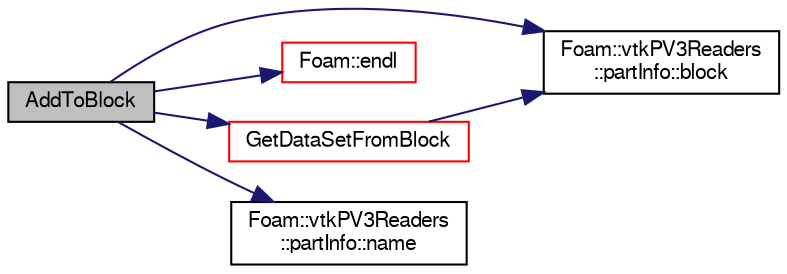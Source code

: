 digraph "AddToBlock"
{
  bgcolor="transparent";
  edge [fontname="FreeSans",fontsize="10",labelfontname="FreeSans",labelfontsize="10"];
  node [fontname="FreeSans",fontsize="10",shape=record];
  rankdir="LR";
  Node2 [label="AddToBlock",height=0.2,width=0.4,color="black", fillcolor="grey75", style="filled", fontcolor="black"];
  Node2 -> Node3 [color="midnightblue",fontsize="10",style="solid",fontname="FreeSans"];
  Node3 [label="Foam::vtkPV3Readers\l::partInfo::block",height=0.2,width=0.4,color="black",URL="$a31754.html#a08ebdd462579b605c38acc499036cc1e",tooltip="Return the block holding these datasets. "];
  Node2 -> Node4 [color="midnightblue",fontsize="10",style="solid",fontname="FreeSans"];
  Node4 [label="Foam::endl",height=0.2,width=0.4,color="red",URL="$a21124.html#a2db8fe02a0d3909e9351bb4275b23ce4",tooltip="Add newline and flush stream. "];
  Node2 -> Node6 [color="midnightblue",fontsize="10",style="solid",fontname="FreeSans"];
  Node6 [label="GetDataSetFromBlock",height=0.2,width=0.4,color="red",URL="$a21198.html#a92ccdd864d49d9305bfc04fb6546855f",tooltip="Convenience method use to convert the readers from VTK 5. "];
  Node6 -> Node3 [color="midnightblue",fontsize="10",style="solid",fontname="FreeSans"];
  Node2 -> Node10 [color="midnightblue",fontsize="10",style="solid",fontname="FreeSans"];
  Node10 [label="Foam::vtkPV3Readers\l::partInfo::name",height=0.2,width=0.4,color="black",URL="$a31754.html#a8c4da4b626748f746b1f9fdbe885edfb"];
}
